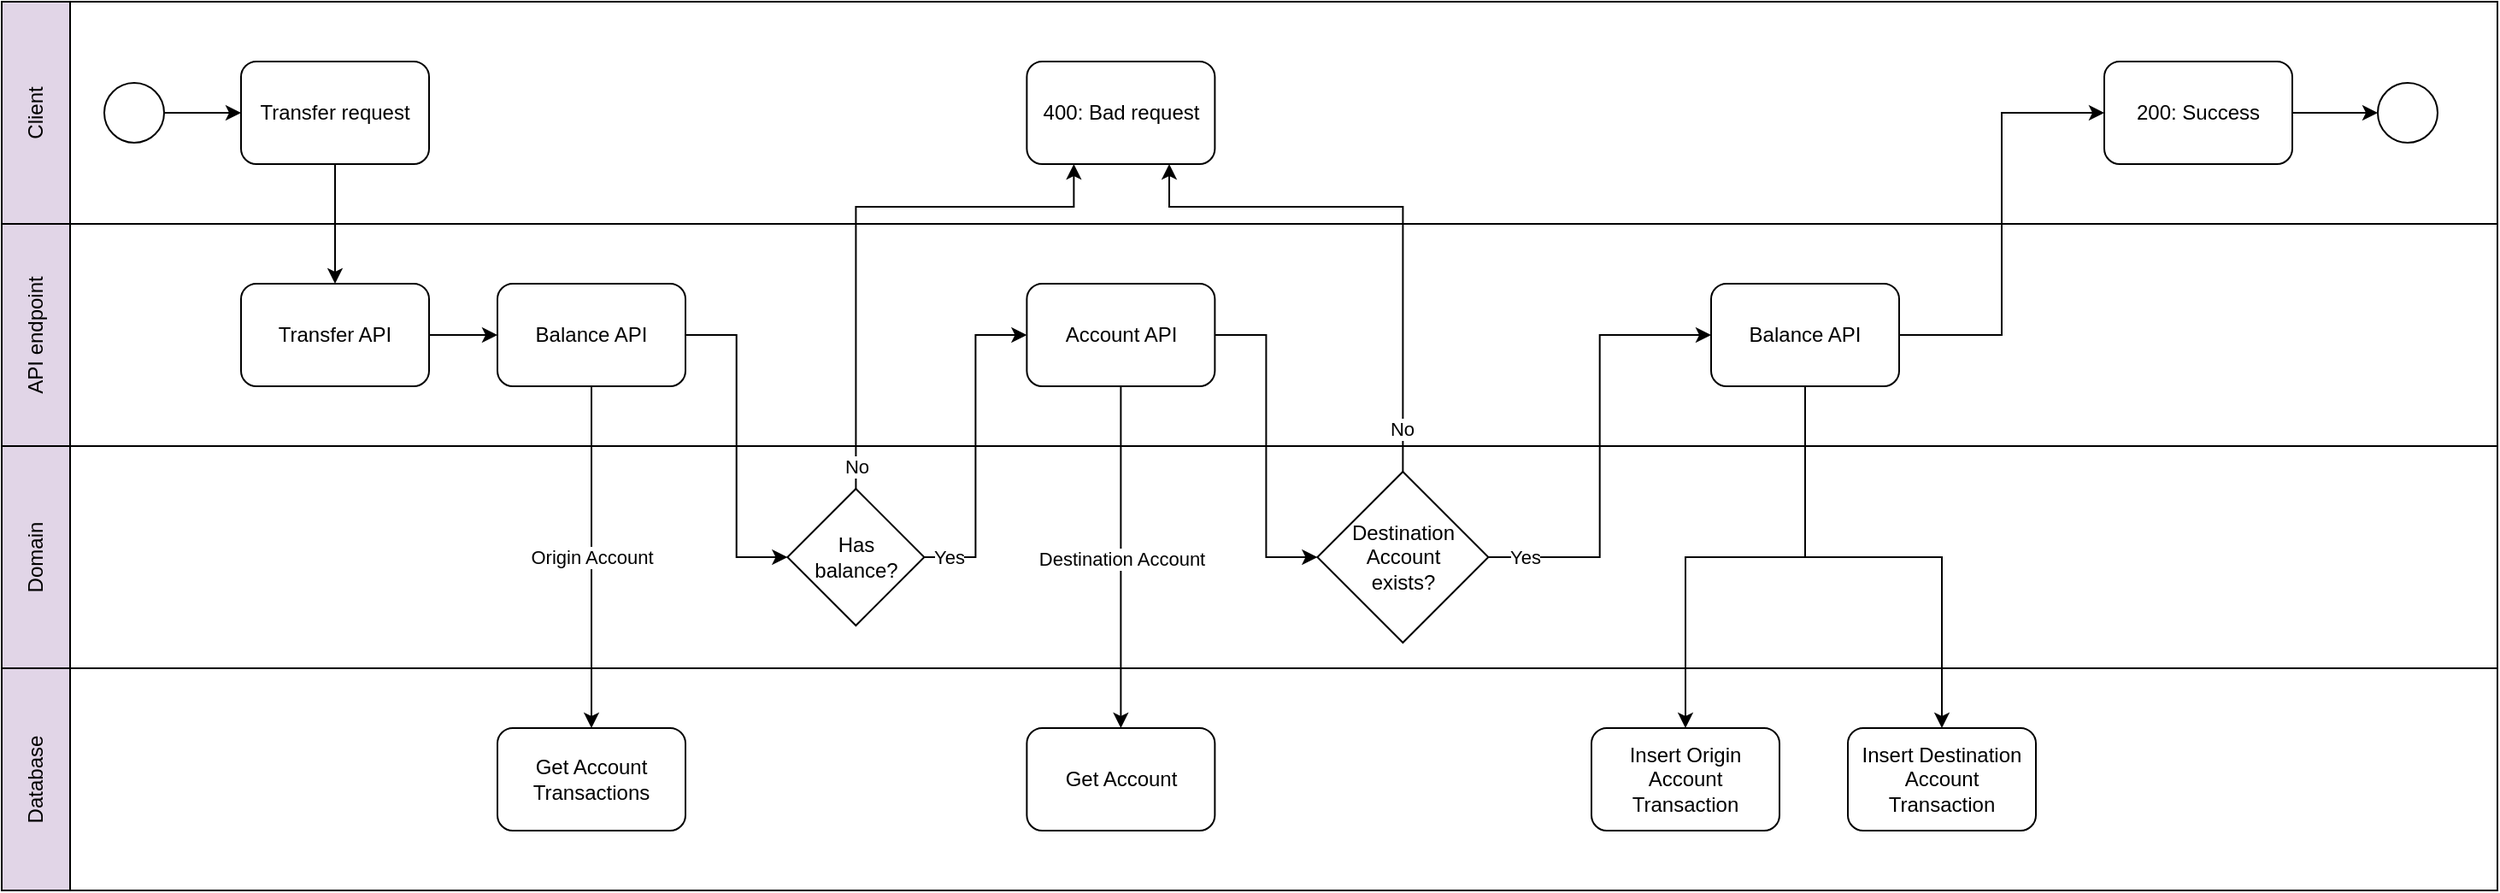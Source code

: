 <mxfile version="21.0.2" type="device"><diagram name="Página-1" id="1xG6y8-j9Gai8vu6elah"><mxGraphModel dx="1615" dy="882" grid="1" gridSize="10" guides="1" tooltips="1" connect="1" arrows="1" fold="1" page="0" pageScale="1" pageWidth="827" pageHeight="1169" math="0" shadow="0"><root><mxCell id="0"/><mxCell id="1" parent="0"/><mxCell id="vWzBM63LMQKR8ZRTNBPx-24" value="Client" style="rounded=0;whiteSpace=wrap;html=1;fillColor=#e1d5e7;strokeColor=#000000;horizontal=0;" parent="1" vertex="1"><mxGeometry x="130" y="240" width="40" height="130" as="geometry"/></mxCell><mxCell id="vWzBM63LMQKR8ZRTNBPx-27" value="API endpoint" style="rounded=0;whiteSpace=wrap;html=1;fillColor=#e1d5e7;strokeColor=#000000;horizontal=0;" parent="1" vertex="1"><mxGeometry x="130" y="370" width="40" height="130" as="geometry"/></mxCell><mxCell id="vWzBM63LMQKR8ZRTNBPx-28" value="Domain" style="rounded=0;whiteSpace=wrap;html=1;fillColor=#e1d5e7;strokeColor=#000000;horizontal=0;" parent="1" vertex="1"><mxGeometry x="130" y="500" width="40" height="130" as="geometry"/></mxCell><mxCell id="vWzBM63LMQKR8ZRTNBPx-30" value="" style="rounded=0;whiteSpace=wrap;html=1;" parent="1" vertex="1"><mxGeometry x="170" y="240" width="1420" height="130" as="geometry"/></mxCell><mxCell id="vWzBM63LMQKR8ZRTNBPx-31" value="" style="rounded=0;whiteSpace=wrap;html=1;" parent="1" vertex="1"><mxGeometry x="170" y="370" width="1420" height="130" as="geometry"/></mxCell><mxCell id="vWzBM63LMQKR8ZRTNBPx-32" value="" style="rounded=0;whiteSpace=wrap;html=1;" parent="1" vertex="1"><mxGeometry x="170" y="500" width="1420" height="130" as="geometry"/></mxCell><mxCell id="vWzBM63LMQKR8ZRTNBPx-33" value="Database" style="rounded=0;whiteSpace=wrap;html=1;fillColor=#e1d5e7;strokeColor=#000000;horizontal=0;" parent="1" vertex="1"><mxGeometry x="130" y="630" width="40" height="130" as="geometry"/></mxCell><mxCell id="vWzBM63LMQKR8ZRTNBPx-34" value="" style="rounded=0;whiteSpace=wrap;html=1;" parent="1" vertex="1"><mxGeometry x="170" y="630" width="1420" height="130" as="geometry"/></mxCell><mxCell id="vWzBM63LMQKR8ZRTNBPx-38" style="edgeStyle=orthogonalEdgeStyle;rounded=0;orthogonalLoop=1;jettySize=auto;html=1;entryX=0;entryY=0.5;entryDx=0;entryDy=0;" parent="1" source="vWzBM63LMQKR8ZRTNBPx-35" target="vWzBM63LMQKR8ZRTNBPx-37" edge="1"><mxGeometry relative="1" as="geometry"/></mxCell><mxCell id="vWzBM63LMQKR8ZRTNBPx-35" value="" style="ellipse;whiteSpace=wrap;html=1;aspect=fixed;" parent="1" vertex="1"><mxGeometry x="190" y="287.5" width="35" height="35" as="geometry"/></mxCell><mxCell id="vWzBM63LMQKR8ZRTNBPx-45" style="edgeStyle=orthogonalEdgeStyle;rounded=0;orthogonalLoop=1;jettySize=auto;html=1;entryX=0.5;entryY=0;entryDx=0;entryDy=0;" parent="1" source="vWzBM63LMQKR8ZRTNBPx-37" target="vWzBM63LMQKR8ZRTNBPx-41" edge="1"><mxGeometry relative="1" as="geometry"/></mxCell><mxCell id="vWzBM63LMQKR8ZRTNBPx-37" value="Transfer request" style="rounded=1;whiteSpace=wrap;html=1;" parent="1" vertex="1"><mxGeometry x="270" y="275" width="110" height="60" as="geometry"/></mxCell><mxCell id="vWzBM63LMQKR8ZRTNBPx-39" value="400: Bad request" style="rounded=1;whiteSpace=wrap;html=1;" parent="1" vertex="1"><mxGeometry x="729.69" y="275" width="110" height="60" as="geometry"/></mxCell><mxCell id="vWzBM63LMQKR8ZRTNBPx-119" style="edgeStyle=orthogonalEdgeStyle;rounded=0;orthogonalLoop=1;jettySize=auto;html=1;entryX=0;entryY=0.5;entryDx=0;entryDy=0;" parent="1" source="vWzBM63LMQKR8ZRTNBPx-40" target="vWzBM63LMQKR8ZRTNBPx-62" edge="1"><mxGeometry relative="1" as="geometry"/></mxCell><mxCell id="vWzBM63LMQKR8ZRTNBPx-120" style="edgeStyle=orthogonalEdgeStyle;rounded=0;orthogonalLoop=1;jettySize=auto;html=1;entryX=0.5;entryY=0;entryDx=0;entryDy=0;" parent="1" source="vWzBM63LMQKR8ZRTNBPx-40" target="vWzBM63LMQKR8ZRTNBPx-49" edge="1"><mxGeometry relative="1" as="geometry"/></mxCell><mxCell id="wgONBGirR9NFMQGQUzVF-12" value="Origin Account" style="edgeLabel;html=1;align=center;verticalAlign=middle;resizable=0;points=[];" vertex="1" connectable="0" parent="vWzBM63LMQKR8ZRTNBPx-120"><mxGeometry x="-0.108" relative="1" as="geometry"><mxPoint y="11" as="offset"/></mxGeometry></mxCell><mxCell id="vWzBM63LMQKR8ZRTNBPx-40" value="Balance API" style="rounded=1;whiteSpace=wrap;html=1;" parent="1" vertex="1"><mxGeometry x="420.0" y="405" width="110" height="60" as="geometry"/></mxCell><mxCell id="vWzBM63LMQKR8ZRTNBPx-118" style="edgeStyle=orthogonalEdgeStyle;rounded=0;orthogonalLoop=1;jettySize=auto;html=1;exitX=1;exitY=0.5;exitDx=0;exitDy=0;entryX=0;entryY=0.5;entryDx=0;entryDy=0;" parent="1" source="vWzBM63LMQKR8ZRTNBPx-41" target="vWzBM63LMQKR8ZRTNBPx-40" edge="1"><mxGeometry relative="1" as="geometry"/></mxCell><mxCell id="vWzBM63LMQKR8ZRTNBPx-41" value="Transfer API" style="rounded=1;whiteSpace=wrap;html=1;" parent="1" vertex="1"><mxGeometry x="270" y="405" width="110" height="60" as="geometry"/></mxCell><mxCell id="vWzBM63LMQKR8ZRTNBPx-49" value="Get Account Transactions" style="rounded=1;whiteSpace=wrap;html=1;" parent="1" vertex="1"><mxGeometry x="420.0" y="665" width="110" height="60" as="geometry"/></mxCell><mxCell id="vWzBM63LMQKR8ZRTNBPx-93" style="edgeStyle=orthogonalEdgeStyle;rounded=0;orthogonalLoop=1;jettySize=auto;html=1;entryX=0;entryY=0.5;entryDx=0;entryDy=0;" parent="1" source="vWzBM63LMQKR8ZRTNBPx-62" target="vWzBM63LMQKR8ZRTNBPx-84" edge="1"><mxGeometry relative="1" as="geometry"><mxPoint x="769.69" y="565" as="targetPoint"/><Array as="points"><mxPoint x="699.69" y="565"/><mxPoint x="699.69" y="435"/></Array></mxGeometry></mxCell><mxCell id="vWzBM63LMQKR8ZRTNBPx-94" value="Yes" style="edgeLabel;html=1;align=center;verticalAlign=middle;resizable=0;points=[];" parent="vWzBM63LMQKR8ZRTNBPx-93" vertex="1" connectable="0"><mxGeometry x="-0.906" y="2" relative="1" as="geometry"><mxPoint x="5" y="2" as="offset"/></mxGeometry></mxCell><mxCell id="wgONBGirR9NFMQGQUzVF-5" style="edgeStyle=orthogonalEdgeStyle;rounded=0;orthogonalLoop=1;jettySize=auto;html=1;entryX=0.25;entryY=1;entryDx=0;entryDy=0;" edge="1" parent="1" source="vWzBM63LMQKR8ZRTNBPx-62" target="vWzBM63LMQKR8ZRTNBPx-39"><mxGeometry relative="1" as="geometry"><Array as="points"><mxPoint x="630" y="360"/><mxPoint x="757" y="360"/></Array></mxGeometry></mxCell><mxCell id="wgONBGirR9NFMQGQUzVF-6" value="No" style="edgeLabel;html=1;align=center;verticalAlign=middle;resizable=0;points=[];" vertex="1" connectable="0" parent="wgONBGirR9NFMQGQUzVF-5"><mxGeometry x="-0.914" y="-1" relative="1" as="geometry"><mxPoint x="-1" as="offset"/></mxGeometry></mxCell><mxCell id="vWzBM63LMQKR8ZRTNBPx-62" value="Has&lt;br&gt;balance?" style="rhombus;whiteSpace=wrap;html=1;" parent="1" vertex="1"><mxGeometry x="589.69" y="525" width="80" height="80" as="geometry"/></mxCell><mxCell id="wgONBGirR9NFMQGQUzVF-3" style="edgeStyle=orthogonalEdgeStyle;rounded=0;orthogonalLoop=1;jettySize=auto;html=1;exitX=0.5;exitY=0;exitDx=0;exitDy=0;entryX=0.75;entryY=1;entryDx=0;entryDy=0;" edge="1" parent="1" source="vWzBM63LMQKR8ZRTNBPx-73" target="vWzBM63LMQKR8ZRTNBPx-39"><mxGeometry relative="1" as="geometry"><Array as="points"><mxPoint x="950" y="360"/><mxPoint x="813" y="360"/><mxPoint x="813" y="335"/></Array></mxGeometry></mxCell><mxCell id="wgONBGirR9NFMQGQUzVF-4" value="No" style="edgeLabel;html=1;align=center;verticalAlign=middle;resizable=0;points=[];" vertex="1" connectable="0" parent="wgONBGirR9NFMQGQUzVF-3"><mxGeometry x="-0.839" y="1" relative="1" as="geometry"><mxPoint as="offset"/></mxGeometry></mxCell><mxCell id="wgONBGirR9NFMQGQUzVF-10" style="edgeStyle=orthogonalEdgeStyle;rounded=0;orthogonalLoop=1;jettySize=auto;html=1;exitX=1;exitY=0.5;exitDx=0;exitDy=0;entryX=0;entryY=0.5;entryDx=0;entryDy=0;" edge="1" parent="1" source="vWzBM63LMQKR8ZRTNBPx-73" target="wgONBGirR9NFMQGQUzVF-9"><mxGeometry relative="1" as="geometry"><mxPoint x="1069.69" y="565" as="sourcePoint"/></mxGeometry></mxCell><mxCell id="wgONBGirR9NFMQGQUzVF-11" value="Yes" style="edgeLabel;html=1;align=center;verticalAlign=middle;resizable=0;points=[];" vertex="1" connectable="0" parent="wgONBGirR9NFMQGQUzVF-10"><mxGeometry x="-0.833" y="-1" relative="1" as="geometry"><mxPoint y="-1" as="offset"/></mxGeometry></mxCell><mxCell id="vWzBM63LMQKR8ZRTNBPx-73" value="Destination&lt;br&gt;Account&lt;br&gt;exists?" style="rhombus;whiteSpace=wrap;html=1;" parent="1" vertex="1"><mxGeometry x="899.69" y="515" width="100" height="100" as="geometry"/></mxCell><mxCell id="wgONBGirR9NFMQGQUzVF-2" style="edgeStyle=orthogonalEdgeStyle;rounded=0;orthogonalLoop=1;jettySize=auto;html=1;entryX=0;entryY=0.5;entryDx=0;entryDy=0;" edge="1" parent="1" source="vWzBM63LMQKR8ZRTNBPx-84" target="vWzBM63LMQKR8ZRTNBPx-73"><mxGeometry relative="1" as="geometry"/></mxCell><mxCell id="wgONBGirR9NFMQGQUzVF-8" style="edgeStyle=orthogonalEdgeStyle;rounded=0;orthogonalLoop=1;jettySize=auto;html=1;entryX=0.5;entryY=0;entryDx=0;entryDy=0;" edge="1" parent="1" source="vWzBM63LMQKR8ZRTNBPx-84" target="wgONBGirR9NFMQGQUzVF-7"><mxGeometry relative="1" as="geometry"/></mxCell><mxCell id="wgONBGirR9NFMQGQUzVF-15" value="Destination Account" style="edgeLabel;html=1;align=center;verticalAlign=middle;resizable=0;points=[];" vertex="1" connectable="0" parent="wgONBGirR9NFMQGQUzVF-8"><mxGeometry x="-0.157" y="-2" relative="1" as="geometry"><mxPoint x="2" y="16" as="offset"/></mxGeometry></mxCell><mxCell id="vWzBM63LMQKR8ZRTNBPx-84" value="Account API" style="rounded=1;whiteSpace=wrap;html=1;" parent="1" vertex="1"><mxGeometry x="729.69" y="405" width="110" height="60" as="geometry"/></mxCell><mxCell id="wgONBGirR9NFMQGQUzVF-7" value="Get Account" style="rounded=1;whiteSpace=wrap;html=1;" vertex="1" parent="1"><mxGeometry x="729.69" y="665" width="110" height="60" as="geometry"/></mxCell><mxCell id="wgONBGirR9NFMQGQUzVF-16" style="edgeStyle=orthogonalEdgeStyle;rounded=0;orthogonalLoop=1;jettySize=auto;html=1;exitX=0.5;exitY=1;exitDx=0;exitDy=0;entryX=0.5;entryY=0;entryDx=0;entryDy=0;" edge="1" parent="1" source="wgONBGirR9NFMQGQUzVF-9" target="wgONBGirR9NFMQGQUzVF-13"><mxGeometry relative="1" as="geometry"/></mxCell><mxCell id="wgONBGirR9NFMQGQUzVF-17" style="edgeStyle=orthogonalEdgeStyle;rounded=0;orthogonalLoop=1;jettySize=auto;html=1;exitX=0.5;exitY=1;exitDx=0;exitDy=0;entryX=0.5;entryY=0;entryDx=0;entryDy=0;" edge="1" parent="1" source="wgONBGirR9NFMQGQUzVF-9" target="wgONBGirR9NFMQGQUzVF-14"><mxGeometry relative="1" as="geometry"/></mxCell><mxCell id="wgONBGirR9NFMQGQUzVF-27" style="edgeStyle=orthogonalEdgeStyle;rounded=0;orthogonalLoop=1;jettySize=auto;html=1;entryX=0;entryY=0.5;entryDx=0;entryDy=0;" edge="1" parent="1" source="wgONBGirR9NFMQGQUzVF-9" target="wgONBGirR9NFMQGQUzVF-18"><mxGeometry relative="1" as="geometry"/></mxCell><mxCell id="wgONBGirR9NFMQGQUzVF-9" value="Balance API" style="rounded=1;whiteSpace=wrap;html=1;" vertex="1" parent="1"><mxGeometry x="1130" y="405" width="110" height="60" as="geometry"/></mxCell><mxCell id="wgONBGirR9NFMQGQUzVF-13" value="Insert Origin Account Transaction" style="rounded=1;whiteSpace=wrap;html=1;" vertex="1" parent="1"><mxGeometry x="1060" y="665" width="110" height="60" as="geometry"/></mxCell><mxCell id="wgONBGirR9NFMQGQUzVF-14" value="Insert Destination Account Transaction" style="rounded=1;whiteSpace=wrap;html=1;" vertex="1" parent="1"><mxGeometry x="1210" y="665" width="110" height="60" as="geometry"/></mxCell><mxCell id="wgONBGirR9NFMQGQUzVF-26" style="edgeStyle=orthogonalEdgeStyle;rounded=0;orthogonalLoop=1;jettySize=auto;html=1;exitX=1;exitY=0.5;exitDx=0;exitDy=0;entryX=0;entryY=0.5;entryDx=0;entryDy=0;" edge="1" parent="1" source="wgONBGirR9NFMQGQUzVF-18" target="wgONBGirR9NFMQGQUzVF-23"><mxGeometry relative="1" as="geometry"/></mxCell><mxCell id="wgONBGirR9NFMQGQUzVF-18" value="200: Success" style="rounded=1;whiteSpace=wrap;html=1;" vertex="1" parent="1"><mxGeometry x="1360" y="275" width="110" height="60" as="geometry"/></mxCell><mxCell id="wgONBGirR9NFMQGQUzVF-23" value="" style="ellipse;whiteSpace=wrap;html=1;aspect=fixed;" vertex="1" parent="1"><mxGeometry x="1520" y="287.5" width="35" height="35" as="geometry"/></mxCell></root></mxGraphModel></diagram></mxfile>